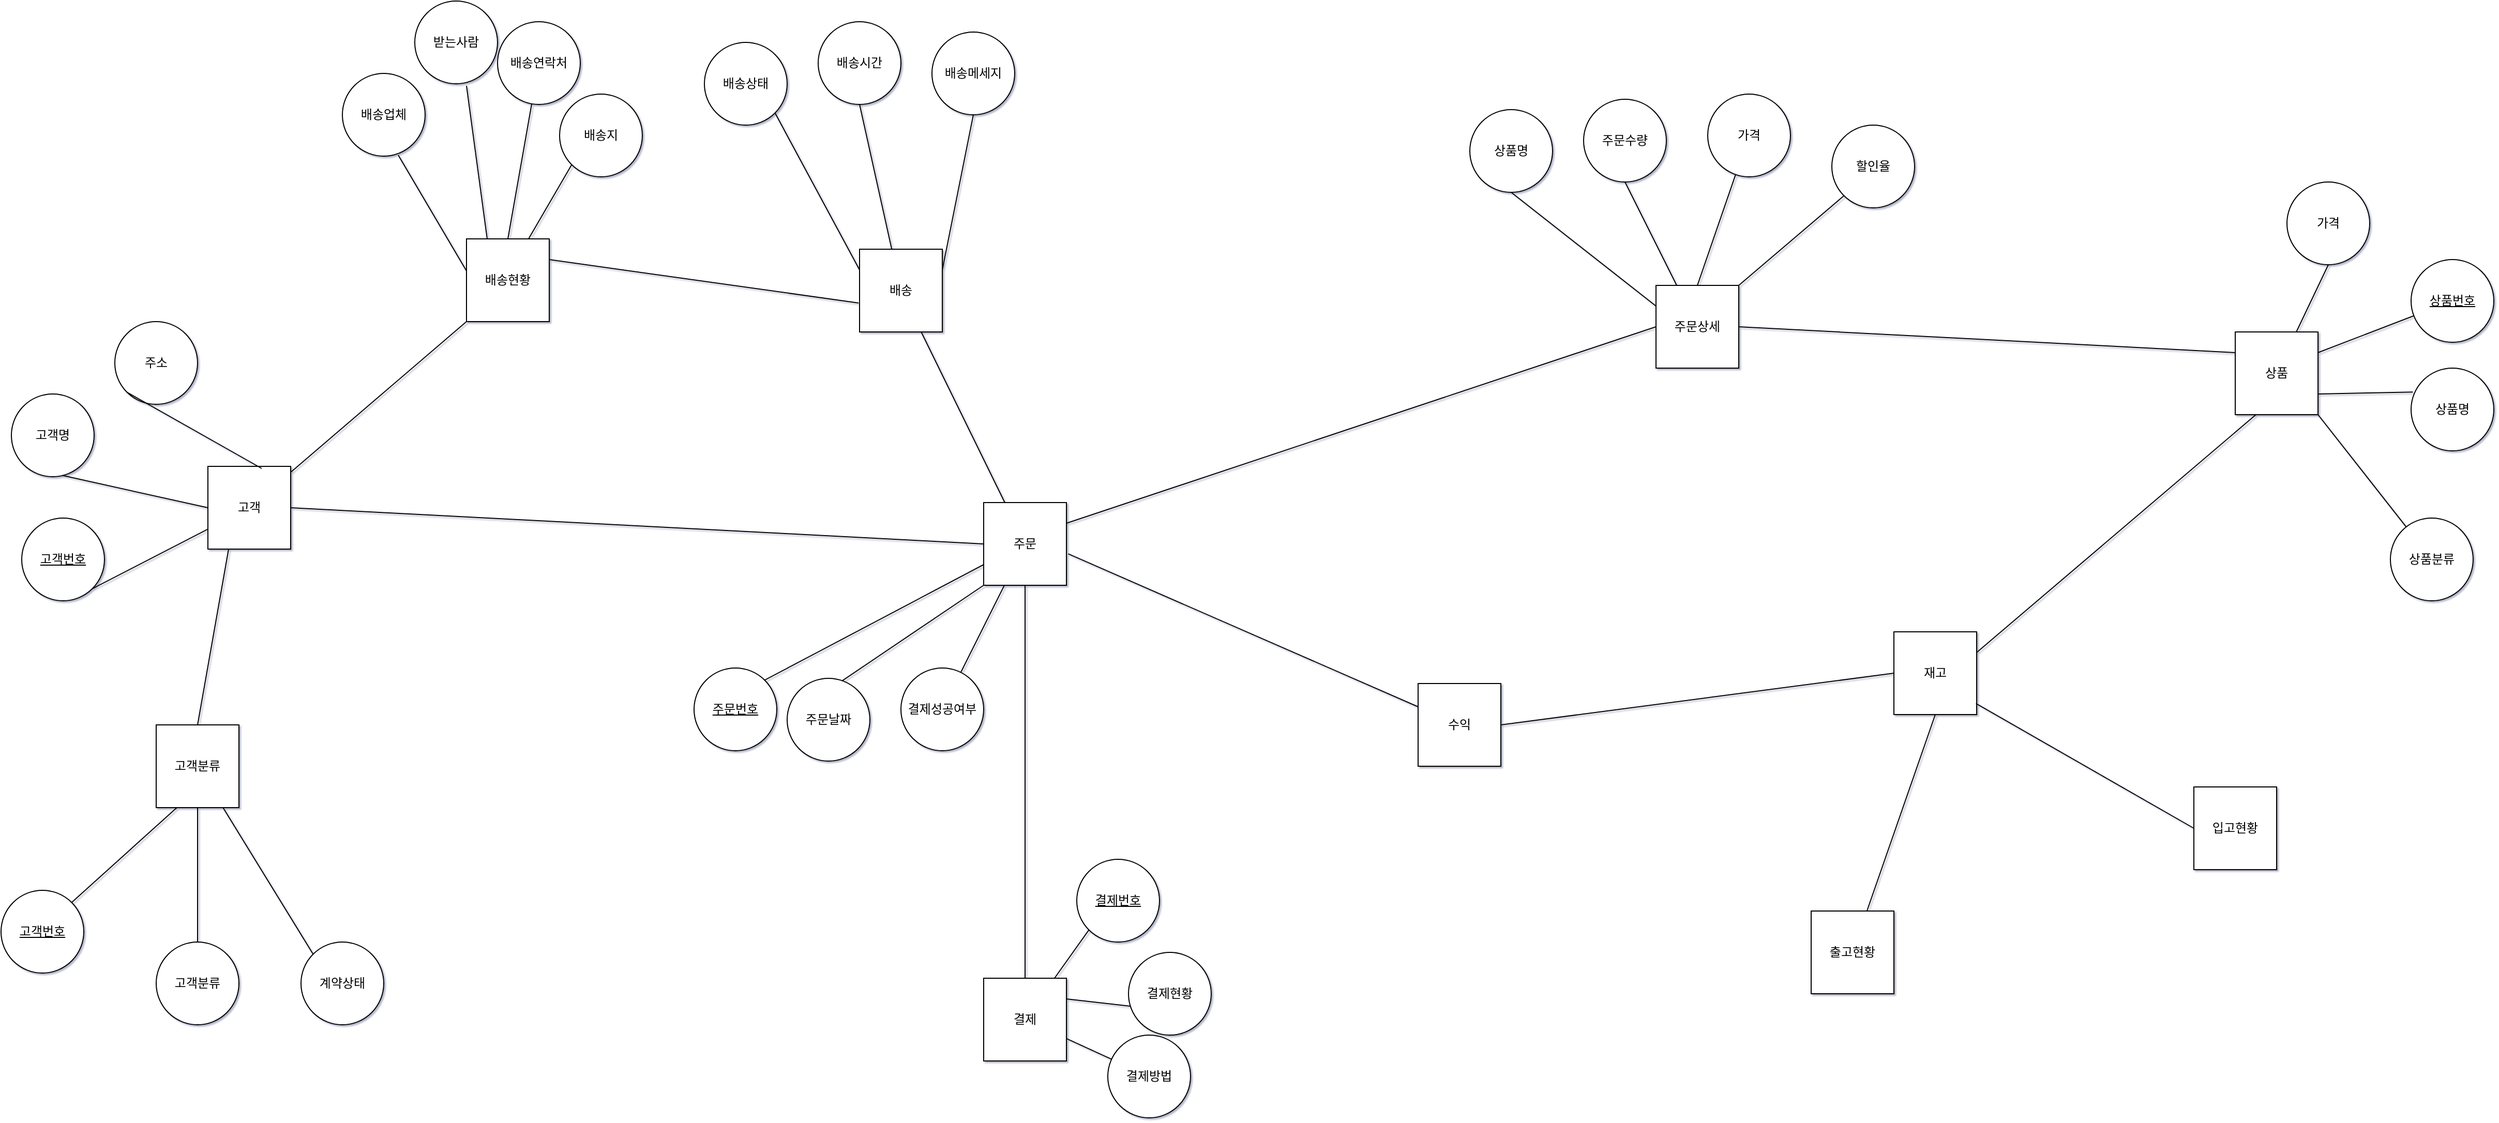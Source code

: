 <mxfile version="13.8.0" type="device"><diagram id="EJXp63v9vr6o3aXzLOra" name="Page-1"><mxGraphModel dx="1403" dy="2407" grid="1" gridSize="10" guides="1" tooltips="1" connect="1" arrows="1" fold="1" page="1" pageScale="1" pageWidth="850" pageHeight="1100" math="0" shadow="1"><root><mxCell id="0"/><mxCell id="1" parent="0"/><mxCell id="nzQ43qBbuXf1HP_rlx86-1" value="상품" style="whiteSpace=wrap;html=1;aspect=fixed;" vertex="1" parent="1"><mxGeometry x="2000" y="-490" width="80" height="80" as="geometry"/></mxCell><mxCell id="nzQ43qBbuXf1HP_rlx86-2" value="상품명" style="ellipse;whiteSpace=wrap;html=1;aspect=fixed;" vertex="1" parent="1"><mxGeometry x="2170" y="-455" width="80" height="80" as="geometry"/></mxCell><mxCell id="nzQ43qBbuXf1HP_rlx86-3" value="&lt;u&gt;상품번호&lt;/u&gt;" style="ellipse;whiteSpace=wrap;html=1;aspect=fixed;" vertex="1" parent="1"><mxGeometry x="2170" y="-560" width="80" height="80" as="geometry"/></mxCell><mxCell id="nzQ43qBbuXf1HP_rlx86-5" value="재고" style="whiteSpace=wrap;html=1;aspect=fixed;" vertex="1" parent="1"><mxGeometry x="1670" y="-200" width="80" height="80" as="geometry"/></mxCell><mxCell id="nzQ43qBbuXf1HP_rlx86-17" value="" style="endArrow=none;html=1;entryX=1;entryY=0.75;entryDx=0;entryDy=0;exitX=0.021;exitY=0.289;exitDx=0;exitDy=0;exitPerimeter=0;" edge="1" parent="1" source="nzQ43qBbuXf1HP_rlx86-2" target="nzQ43qBbuXf1HP_rlx86-1"><mxGeometry width="50" height="50" relative="1" as="geometry"><mxPoint x="2028.284" y="-338.284" as="sourcePoint"/><mxPoint x="2070" y="-400" as="targetPoint"/></mxGeometry></mxCell><mxCell id="nzQ43qBbuXf1HP_rlx86-18" value="" style="endArrow=none;html=1;entryX=1;entryY=0.25;entryDx=0;entryDy=0;" edge="1" parent="1" source="nzQ43qBbuXf1HP_rlx86-3" target="nzQ43qBbuXf1HP_rlx86-1"><mxGeometry width="50" height="50" relative="1" as="geometry"><mxPoint x="1990" y="-390" as="sourcePoint"/><mxPoint x="2010" y="-420" as="targetPoint"/></mxGeometry></mxCell><mxCell id="nzQ43qBbuXf1HP_rlx86-19" value="" style="endArrow=none;html=1;entryX=0.5;entryY=1;entryDx=0;entryDy=0;" edge="1" parent="1" source="nzQ43qBbuXf1HP_rlx86-108" target="nzQ43qBbuXf1HP_rlx86-5"><mxGeometry width="50" height="50" relative="1" as="geometry"><mxPoint x="1754.08" y="-36.56" as="sourcePoint"/><mxPoint x="1600" y="90" as="targetPoint"/></mxGeometry></mxCell><mxCell id="nzQ43qBbuXf1HP_rlx86-20" value="" style="endArrow=none;html=1;exitX=0;exitY=0.5;exitDx=0;exitDy=0;entryX=0.992;entryY=0.867;entryDx=0;entryDy=0;entryPerimeter=0;" edge="1" parent="1" source="nzQ43qBbuXf1HP_rlx86-107" target="nzQ43qBbuXf1HP_rlx86-5"><mxGeometry width="50" height="50" relative="1" as="geometry"><mxPoint x="1810.0" y="-110" as="sourcePoint"/><mxPoint x="1720" y="-110" as="targetPoint"/></mxGeometry></mxCell><mxCell id="nzQ43qBbuXf1HP_rlx86-22" value="고객" style="whiteSpace=wrap;html=1;aspect=fixed;" vertex="1" parent="1"><mxGeometry x="40" y="-360" width="80" height="80" as="geometry"/></mxCell><mxCell id="nzQ43qBbuXf1HP_rlx86-23" value="&lt;u&gt;고객번호&lt;/u&gt;" style="ellipse;whiteSpace=wrap;html=1;aspect=fixed;" vertex="1" parent="1"><mxGeometry x="-140" y="-310" width="80" height="80" as="geometry"/></mxCell><mxCell id="nzQ43qBbuXf1HP_rlx86-24" value="고객명" style="ellipse;whiteSpace=wrap;html=1;aspect=fixed;" vertex="1" parent="1"><mxGeometry x="-150" y="-430" width="80" height="80" as="geometry"/></mxCell><mxCell id="nzQ43qBbuXf1HP_rlx86-25" value="고객분류" style="ellipse;whiteSpace=wrap;html=1;aspect=fixed;" vertex="1" parent="1"><mxGeometry x="-10" y="100" width="80" height="80" as="geometry"/></mxCell><mxCell id="nzQ43qBbuXf1HP_rlx86-27" value="가격" style="ellipse;whiteSpace=wrap;html=1;aspect=fixed;" vertex="1" parent="1"><mxGeometry x="2050" y="-635" width="80" height="80" as="geometry"/></mxCell><mxCell id="nzQ43qBbuXf1HP_rlx86-29" value="" style="endArrow=none;html=1;exitX=0.5;exitY=1;exitDx=0;exitDy=0;" edge="1" parent="1" source="nzQ43qBbuXf1HP_rlx86-27" target="nzQ43qBbuXf1HP_rlx86-1"><mxGeometry width="50" height="50" relative="1" as="geometry"><mxPoint x="1985.917" y="-472.394" as="sourcePoint"/><mxPoint x="2010" y="-460" as="targetPoint"/></mxGeometry></mxCell><mxCell id="nzQ43qBbuXf1HP_rlx86-31" value="" style="endArrow=none;html=1;exitX=1;exitY=1;exitDx=0;exitDy=0;" edge="1" parent="1" source="nzQ43qBbuXf1HP_rlx86-23" target="nzQ43qBbuXf1HP_rlx86-22"><mxGeometry width="50" height="50" relative="1" as="geometry"><mxPoint x="-20" y="-110" as="sourcePoint"/><mxPoint x="-7.273" y="-40" as="targetPoint"/></mxGeometry></mxCell><mxCell id="nzQ43qBbuXf1HP_rlx86-32" value="" style="endArrow=none;html=1;exitX=0.617;exitY=0.985;exitDx=0;exitDy=0;exitPerimeter=0;entryX=0;entryY=0.5;entryDx=0;entryDy=0;" edge="1" parent="1" source="nzQ43qBbuXf1HP_rlx86-24" target="nzQ43qBbuXf1HP_rlx86-22"><mxGeometry width="50" height="50" relative="1" as="geometry"><mxPoint x="-31.716" y="-331.716" as="sourcePoint"/><mxPoint x="50" y="-317.137" as="targetPoint"/></mxGeometry></mxCell><mxCell id="nzQ43qBbuXf1HP_rlx86-33" value="" style="endArrow=none;html=1;" edge="1" parent="1" source="nzQ43qBbuXf1HP_rlx86-25" target="nzQ43qBbuXf1HP_rlx86-97"><mxGeometry width="50" height="50" relative="1" as="geometry"><mxPoint x="29.36" y="-391.2" as="sourcePoint"/><mxPoint x="70" y="-350" as="targetPoint"/></mxGeometry></mxCell><mxCell id="nzQ43qBbuXf1HP_rlx86-34" value="계약상태" style="ellipse;whiteSpace=wrap;html=1;aspect=fixed;" vertex="1" parent="1"><mxGeometry x="130" y="100" width="80" height="80" as="geometry"/></mxCell><mxCell id="nzQ43qBbuXf1HP_rlx86-35" value="" style="endArrow=none;html=1;exitX=0;exitY=0;exitDx=0;exitDy=0;" edge="1" parent="1" source="nzQ43qBbuXf1HP_rlx86-34" target="nzQ43qBbuXf1HP_rlx86-97"><mxGeometry width="50" height="50" relative="1" as="geometry"><mxPoint x="171.716" y="-351.716" as="sourcePoint"/><mxPoint x="110" y="-350" as="targetPoint"/></mxGeometry></mxCell><mxCell id="nzQ43qBbuXf1HP_rlx86-36" value="주문" style="whiteSpace=wrap;html=1;aspect=fixed;" vertex="1" parent="1"><mxGeometry x="790" y="-325" width="80" height="80" as="geometry"/></mxCell><mxCell id="nzQ43qBbuXf1HP_rlx86-37" value="결제" style="whiteSpace=wrap;html=1;aspect=fixed;" vertex="1" parent="1"><mxGeometry x="790" y="135" width="80" height="80" as="geometry"/></mxCell><mxCell id="nzQ43qBbuXf1HP_rlx86-38" value="배송" style="whiteSpace=wrap;html=1;aspect=fixed;" vertex="1" parent="1"><mxGeometry x="670" y="-570" width="80" height="80" as="geometry"/></mxCell><mxCell id="nzQ43qBbuXf1HP_rlx86-39" value="배송상태" style="ellipse;whiteSpace=wrap;html=1;aspect=fixed;" vertex="1" parent="1"><mxGeometry x="520" y="-770" width="80" height="80" as="geometry"/></mxCell><mxCell id="nzQ43qBbuXf1HP_rlx86-40" value="배송시간" style="ellipse;whiteSpace=wrap;html=1;aspect=fixed;" vertex="1" parent="1"><mxGeometry x="630" y="-790" width="80" height="80" as="geometry"/></mxCell><mxCell id="nzQ43qBbuXf1HP_rlx86-41" value="배송메세지" style="ellipse;whiteSpace=wrap;html=1;aspect=fixed;" vertex="1" parent="1"><mxGeometry x="740" y="-780" width="80" height="80" as="geometry"/></mxCell><mxCell id="nzQ43qBbuXf1HP_rlx86-42" value="수익" style="whiteSpace=wrap;html=1;aspect=fixed;" vertex="1" parent="1"><mxGeometry x="1210" y="-150" width="80" height="80" as="geometry"/></mxCell><mxCell id="nzQ43qBbuXf1HP_rlx86-43" value="" style="endArrow=none;html=1;entryX=1;entryY=1;entryDx=0;entryDy=0;exitX=0;exitY=0.25;exitDx=0;exitDy=0;" edge="1" parent="1" source="nzQ43qBbuXf1HP_rlx86-38" target="nzQ43qBbuXf1HP_rlx86-39"><mxGeometry width="50" height="50" relative="1" as="geometry"><mxPoint x="500" y="-410" as="sourcePoint"/><mxPoint x="550" y="-460" as="targetPoint"/></mxGeometry></mxCell><mxCell id="nzQ43qBbuXf1HP_rlx86-44" value="" style="endArrow=none;html=1;entryX=0.5;entryY=1;entryDx=0;entryDy=0;" edge="1" parent="1" source="nzQ43qBbuXf1HP_rlx86-38" target="nzQ43qBbuXf1HP_rlx86-40"><mxGeometry width="50" height="50" relative="1" as="geometry"><mxPoint x="580" y="-640" as="sourcePoint"/><mxPoint x="511.68" y="-679.04" as="targetPoint"/></mxGeometry></mxCell><mxCell id="nzQ43qBbuXf1HP_rlx86-45" value="" style="endArrow=none;html=1;entryX=0.5;entryY=1;entryDx=0;entryDy=0;exitX=1;exitY=0.25;exitDx=0;exitDy=0;" edge="1" parent="1" source="nzQ43qBbuXf1HP_rlx86-38" target="nzQ43qBbuXf1HP_rlx86-41"><mxGeometry width="50" height="50" relative="1" as="geometry"><mxPoint x="610" y="-660" as="sourcePoint"/><mxPoint x="600" y="-700" as="targetPoint"/></mxGeometry></mxCell><mxCell id="nzQ43qBbuXf1HP_rlx86-48" value="" style="endArrow=none;html=1;entryX=0;entryY=0.5;entryDx=0;entryDy=0;exitX=1;exitY=0.5;exitDx=0;exitDy=0;" edge="1" parent="1" source="nzQ43qBbuXf1HP_rlx86-22" target="nzQ43qBbuXf1HP_rlx86-36"><mxGeometry width="50" height="50" relative="1" as="geometry"><mxPoint x="310" y="320" as="sourcePoint"/><mxPoint x="390" y="40" as="targetPoint"/></mxGeometry></mxCell><mxCell id="nzQ43qBbuXf1HP_rlx86-49" value="" style="endArrow=none;html=1;entryX=0.5;entryY=1;entryDx=0;entryDy=0;exitX=0.5;exitY=0;exitDx=0;exitDy=0;" edge="1" parent="1" source="nzQ43qBbuXf1HP_rlx86-37" target="nzQ43qBbuXf1HP_rlx86-36"><mxGeometry width="50" height="50" relative="1" as="geometry"><mxPoint x="830" y="300" as="sourcePoint"/><mxPoint x="840" y="-150" as="targetPoint"/></mxGeometry></mxCell><mxCell id="nzQ43qBbuXf1HP_rlx86-51" value="주소" style="ellipse;whiteSpace=wrap;html=1;aspect=fixed;" vertex="1" parent="1"><mxGeometry x="-50" y="-500" width="80" height="80" as="geometry"/></mxCell><mxCell id="nzQ43qBbuXf1HP_rlx86-53" value="배송현황" style="whiteSpace=wrap;html=1;aspect=fixed;" vertex="1" parent="1"><mxGeometry x="290" y="-580" width="80" height="80" as="geometry"/></mxCell><mxCell id="nzQ43qBbuXf1HP_rlx86-54" value="" style="endArrow=none;html=1;entryX=0.65;entryY=0.025;entryDx=0;entryDy=0;entryPerimeter=0;exitX=0;exitY=1;exitDx=0;exitDy=0;" edge="1" parent="1" source="nzQ43qBbuXf1HP_rlx86-51" target="nzQ43qBbuXf1HP_rlx86-22"><mxGeometry width="50" height="50" relative="1" as="geometry"><mxPoint x="50" y="-470" as="sourcePoint"/><mxPoint x="81.12" y="-350.8" as="targetPoint"/></mxGeometry></mxCell><mxCell id="nzQ43qBbuXf1HP_rlx86-55" value="" style="endArrow=none;html=1;entryX=0;entryY=1;entryDx=0;entryDy=0;" edge="1" parent="1" source="nzQ43qBbuXf1HP_rlx86-22" target="nzQ43qBbuXf1HP_rlx86-53"><mxGeometry width="50" height="50" relative="1" as="geometry"><mxPoint x="410" y="-400" as="sourcePoint"/><mxPoint x="460" y="-450" as="targetPoint"/></mxGeometry></mxCell><mxCell id="nzQ43qBbuXf1HP_rlx86-56" value="" style="endArrow=none;html=1;entryX=-0.012;entryY=0.65;entryDx=0;entryDy=0;entryPerimeter=0;exitX=1;exitY=0.25;exitDx=0;exitDy=0;" edge="1" parent="1" source="nzQ43qBbuXf1HP_rlx86-53" target="nzQ43qBbuXf1HP_rlx86-38"><mxGeometry width="50" height="50" relative="1" as="geometry"><mxPoint x="130" y="-344.286" as="sourcePoint"/><mxPoint x="300" y="-490" as="targetPoint"/></mxGeometry></mxCell><mxCell id="nzQ43qBbuXf1HP_rlx86-57" value="결제현황" style="ellipse;whiteSpace=wrap;html=1;aspect=fixed;" vertex="1" parent="1"><mxGeometry x="930" y="110" width="80" height="80" as="geometry"/></mxCell><mxCell id="nzQ43qBbuXf1HP_rlx86-58" value="결제방법" style="ellipse;whiteSpace=wrap;html=1;aspect=fixed;" vertex="1" parent="1"><mxGeometry x="910" y="190" width="80" height="80" as="geometry"/></mxCell><mxCell id="nzQ43qBbuXf1HP_rlx86-59" value="&lt;u&gt;결제번호&lt;/u&gt;" style="ellipse;whiteSpace=wrap;html=1;aspect=fixed;" vertex="1" parent="1"><mxGeometry x="880" y="20" width="80" height="80" as="geometry"/></mxCell><mxCell id="nzQ43qBbuXf1HP_rlx86-60" value="배송업체" style="ellipse;whiteSpace=wrap;html=1;aspect=fixed;" vertex="1" parent="1"><mxGeometry x="170" y="-740" width="80" height="80" as="geometry"/></mxCell><mxCell id="nzQ43qBbuXf1HP_rlx86-61" value="받는사람" style="ellipse;whiteSpace=wrap;html=1;aspect=fixed;" vertex="1" parent="1"><mxGeometry x="240" y="-810" width="80" height="80" as="geometry"/></mxCell><mxCell id="nzQ43qBbuXf1HP_rlx86-62" value="배송연락처" style="ellipse;whiteSpace=wrap;html=1;aspect=fixed;" vertex="1" parent="1"><mxGeometry x="320" y="-790" width="80" height="80" as="geometry"/></mxCell><mxCell id="nzQ43qBbuXf1HP_rlx86-63" value="배송지" style="ellipse;whiteSpace=wrap;html=1;aspect=fixed;" vertex="1" parent="1"><mxGeometry x="380" y="-720" width="80" height="80" as="geometry"/></mxCell><mxCell id="nzQ43qBbuXf1HP_rlx86-64" value="" style="endArrow=none;html=1;entryX=0.675;entryY=0.988;entryDx=0;entryDy=0;exitX=0;exitY=0.388;exitDx=0;exitDy=0;entryPerimeter=0;exitPerimeter=0;" edge="1" parent="1" source="nzQ43qBbuXf1HP_rlx86-53" target="nzQ43qBbuXf1HP_rlx86-60"><mxGeometry width="50" height="50" relative="1" as="geometry"><mxPoint x="580" y="-640" as="sourcePoint"/><mxPoint x="598.284" y="-691.716" as="targetPoint"/></mxGeometry></mxCell><mxCell id="nzQ43qBbuXf1HP_rlx86-65" value="" style="endArrow=none;html=1;entryX=0.625;entryY=1.025;entryDx=0;entryDy=0;entryPerimeter=0;exitX=0.25;exitY=0;exitDx=0;exitDy=0;" edge="1" parent="1" source="nzQ43qBbuXf1HP_rlx86-53" target="nzQ43qBbuXf1HP_rlx86-61"><mxGeometry width="50" height="50" relative="1" as="geometry"><mxPoint x="310" y="-590" as="sourcePoint"/><mxPoint x="234" y="-650.96" as="targetPoint"/></mxGeometry></mxCell><mxCell id="nzQ43qBbuXf1HP_rlx86-66" value="" style="endArrow=none;html=1;exitX=0.5;exitY=0;exitDx=0;exitDy=0;" edge="1" parent="1" source="nzQ43qBbuXf1HP_rlx86-53" target="nzQ43qBbuXf1HP_rlx86-62"><mxGeometry width="50" height="50" relative="1" as="geometry"><mxPoint x="320" y="-570" as="sourcePoint"/><mxPoint x="300" y="-718" as="targetPoint"/></mxGeometry></mxCell><mxCell id="nzQ43qBbuXf1HP_rlx86-67" value="" style="endArrow=none;html=1;exitX=0.75;exitY=0;exitDx=0;exitDy=0;entryX=0;entryY=1;entryDx=0;entryDy=0;" edge="1" parent="1" source="nzQ43qBbuXf1HP_rlx86-53" target="nzQ43qBbuXf1HP_rlx86-63"><mxGeometry width="50" height="50" relative="1" as="geometry"><mxPoint x="340" y="-570" as="sourcePoint"/><mxPoint x="363.049" y="-700.609" as="targetPoint"/></mxGeometry></mxCell><mxCell id="nzQ43qBbuXf1HP_rlx86-70" value="" style="endArrow=none;html=1;entryX=1.021;entryY=0.62;entryDx=0;entryDy=0;entryPerimeter=0;" edge="1" parent="1" source="nzQ43qBbuXf1HP_rlx86-42" target="nzQ43qBbuXf1HP_rlx86-36"><mxGeometry width="50" height="50" relative="1" as="geometry"><mxPoint x="130" y="-310.0" as="sourcePoint"/><mxPoint x="800" y="-275.0" as="targetPoint"/></mxGeometry></mxCell><mxCell id="nzQ43qBbuXf1HP_rlx86-71" value="" style="endArrow=none;html=1;entryX=0;entryY=0.5;entryDx=0;entryDy=0;exitX=1;exitY=0.5;exitDx=0;exitDy=0;" edge="1" parent="1" source="nzQ43qBbuXf1HP_rlx86-42" target="nzQ43qBbuXf1HP_rlx86-5"><mxGeometry width="50" height="50" relative="1" as="geometry"><mxPoint x="1250" y="-312.927" as="sourcePoint"/><mxPoint x="1620" y="-525.0" as="targetPoint"/></mxGeometry></mxCell><mxCell id="nzQ43qBbuXf1HP_rlx86-72" value="" style="endArrow=none;html=1;entryX=0.25;entryY=1;entryDx=0;entryDy=0;exitX=1;exitY=0.25;exitDx=0;exitDy=0;" edge="1" parent="1" source="nzQ43qBbuXf1HP_rlx86-5" target="nzQ43qBbuXf1HP_rlx86-1"><mxGeometry width="50" height="50" relative="1" as="geometry"><mxPoint x="1550" y="-205" as="sourcePoint"/><mxPoint x="1980" y="-65" as="targetPoint"/></mxGeometry></mxCell><mxCell id="nzQ43qBbuXf1HP_rlx86-73" value="" style="endArrow=none;html=1;entryX=0;entryY=1;entryDx=0;entryDy=0;" edge="1" parent="1" source="nzQ43qBbuXf1HP_rlx86-37" target="nzQ43qBbuXf1HP_rlx86-59"><mxGeometry width="50" height="50" relative="1" as="geometry"><mxPoint x="1010" y="220" as="sourcePoint"/><mxPoint x="1060" y="170" as="targetPoint"/></mxGeometry></mxCell><mxCell id="nzQ43qBbuXf1HP_rlx86-74" value="" style="endArrow=none;html=1;entryX=0.019;entryY=0.65;entryDx=0;entryDy=0;entryPerimeter=0;exitX=1;exitY=0.25;exitDx=0;exitDy=0;" edge="1" parent="1" source="nzQ43qBbuXf1HP_rlx86-37" target="nzQ43qBbuXf1HP_rlx86-57"><mxGeometry width="50" height="50" relative="1" as="geometry"><mxPoint x="870" y="146" as="sourcePoint"/><mxPoint x="901.963" y="98.529" as="targetPoint"/></mxGeometry></mxCell><mxCell id="nzQ43qBbuXf1HP_rlx86-75" value="" style="endArrow=none;html=1;" edge="1" parent="1" source="nzQ43qBbuXf1HP_rlx86-37" target="nzQ43qBbuXf1HP_rlx86-58"><mxGeometry width="50" height="50" relative="1" as="geometry"><mxPoint x="880" y="165" as="sourcePoint"/><mxPoint x="937.36" y="156.16" as="targetPoint"/></mxGeometry></mxCell><mxCell id="nzQ43qBbuXf1HP_rlx86-76" value="" style="endArrow=none;html=1;entryX=0;entryY=0.25;entryDx=0;entryDy=0;exitX=1;exitY=0.5;exitDx=0;exitDy=0;" edge="1" parent="1" source="nzQ43qBbuXf1HP_rlx86-77" target="nzQ43qBbuXf1HP_rlx86-1"><mxGeometry width="50" height="50" relative="1" as="geometry"><mxPoint x="1510" y="-470" as="sourcePoint"/><mxPoint x="2010" y="-440" as="targetPoint"/></mxGeometry></mxCell><mxCell id="nzQ43qBbuXf1HP_rlx86-77" value="주문상세" style="whiteSpace=wrap;html=1;aspect=fixed;" vertex="1" parent="1"><mxGeometry x="1440" y="-535" width="80" height="80" as="geometry"/></mxCell><mxCell id="nzQ43qBbuXf1HP_rlx86-78" value="" style="endArrow=none;html=1;entryX=0;entryY=0.5;entryDx=0;entryDy=0;exitX=1;exitY=0.25;exitDx=0;exitDy=0;" edge="1" parent="1" source="nzQ43qBbuXf1HP_rlx86-36" target="nzQ43qBbuXf1HP_rlx86-77"><mxGeometry width="50" height="50" relative="1" as="geometry"><mxPoint x="1530" y="-485" as="sourcePoint"/><mxPoint x="2010" y="-460" as="targetPoint"/></mxGeometry></mxCell><mxCell id="nzQ43qBbuXf1HP_rlx86-79" value="&lt;u&gt;주문번호&lt;/u&gt;" style="ellipse;whiteSpace=wrap;html=1;aspect=fixed;" vertex="1" parent="1"><mxGeometry x="510" y="-165" width="80" height="80" as="geometry"/></mxCell><mxCell id="nzQ43qBbuXf1HP_rlx86-80" value="주문날짜" style="ellipse;whiteSpace=wrap;html=1;aspect=fixed;" vertex="1" parent="1"><mxGeometry x="600" y="-155" width="80" height="80" as="geometry"/></mxCell><mxCell id="nzQ43qBbuXf1HP_rlx86-81" value="결제성공여부" style="ellipse;whiteSpace=wrap;html=1;aspect=fixed;" vertex="1" parent="1"><mxGeometry x="710" y="-165" width="80" height="80" as="geometry"/></mxCell><mxCell id="nzQ43qBbuXf1HP_rlx86-83" value="상품명" style="ellipse;whiteSpace=wrap;html=1;aspect=fixed;" vertex="1" parent="1"><mxGeometry x="1260" y="-705" width="80" height="80" as="geometry"/></mxCell><mxCell id="nzQ43qBbuXf1HP_rlx86-84" value="주문수량" style="ellipse;whiteSpace=wrap;html=1;aspect=fixed;" vertex="1" parent="1"><mxGeometry x="1370" y="-715" width="80" height="80" as="geometry"/></mxCell><mxCell id="nzQ43qBbuXf1HP_rlx86-85" value="가격" style="ellipse;whiteSpace=wrap;html=1;aspect=fixed;" vertex="1" parent="1"><mxGeometry x="1490" y="-720" width="80" height="80" as="geometry"/></mxCell><mxCell id="nzQ43qBbuXf1HP_rlx86-86" value="할인율" style="ellipse;whiteSpace=wrap;html=1;aspect=fixed;" vertex="1" parent="1"><mxGeometry x="1610" y="-690" width="80" height="80" as="geometry"/></mxCell><mxCell id="nzQ43qBbuXf1HP_rlx86-89" value="" style="endArrow=none;html=1;exitX=0;exitY=0.75;exitDx=0;exitDy=0;entryX=1;entryY=0;entryDx=0;entryDy=0;" edge="1" parent="1" source="nzQ43qBbuXf1HP_rlx86-36" target="nzQ43qBbuXf1HP_rlx86-79"><mxGeometry width="50" height="50" relative="1" as="geometry"><mxPoint x="880" y="-466.563" as="sourcePoint"/><mxPoint x="923.556" y="-446.487" as="targetPoint"/></mxGeometry></mxCell><mxCell id="nzQ43qBbuXf1HP_rlx86-90" value="" style="endArrow=none;html=1;entryX=0.664;entryY=0.03;entryDx=0;entryDy=0;entryPerimeter=0;exitX=0;exitY=1;exitDx=0;exitDy=0;" edge="1" parent="1" source="nzQ43qBbuXf1HP_rlx86-36" target="nzQ43qBbuXf1HP_rlx86-80"><mxGeometry width="50" height="50" relative="1" as="geometry"><mxPoint x="800" y="-220" as="sourcePoint"/><mxPoint x="588.284" y="-143.284" as="targetPoint"/></mxGeometry></mxCell><mxCell id="nzQ43qBbuXf1HP_rlx86-91" value="" style="endArrow=none;html=1;exitX=0.25;exitY=1;exitDx=0;exitDy=0;" edge="1" parent="1" source="nzQ43qBbuXf1HP_rlx86-36" target="nzQ43qBbuXf1HP_rlx86-81"><mxGeometry width="50" height="50" relative="1" as="geometry"><mxPoint x="800" y="-235" as="sourcePoint"/><mxPoint x="663.12" y="-142.6" as="targetPoint"/></mxGeometry></mxCell><mxCell id="nzQ43qBbuXf1HP_rlx86-93" value="" style="endArrow=none;html=1;entryX=0;entryY=0.25;entryDx=0;entryDy=0;exitX=0.5;exitY=1;exitDx=0;exitDy=0;" edge="1" parent="1" source="nzQ43qBbuXf1HP_rlx86-83" target="nzQ43qBbuXf1HP_rlx86-77"><mxGeometry width="50" height="50" relative="1" as="geometry"><mxPoint x="880" y="-295" as="sourcePoint"/><mxPoint x="1450" y="-485" as="targetPoint"/></mxGeometry></mxCell><mxCell id="nzQ43qBbuXf1HP_rlx86-94" value="" style="endArrow=none;html=1;entryX=0.25;entryY=0;entryDx=0;entryDy=0;exitX=0.5;exitY=1;exitDx=0;exitDy=0;" edge="1" parent="1" source="nzQ43qBbuXf1HP_rlx86-84" target="nzQ43qBbuXf1HP_rlx86-77"><mxGeometry width="50" height="50" relative="1" as="geometry"><mxPoint x="1310" y="-615" as="sourcePoint"/><mxPoint x="1450" y="-505" as="targetPoint"/></mxGeometry></mxCell><mxCell id="nzQ43qBbuXf1HP_rlx86-95" value="" style="endArrow=none;html=1;entryX=0.5;entryY=0;entryDx=0;entryDy=0;" edge="1" parent="1" source="nzQ43qBbuXf1HP_rlx86-85" target="nzQ43qBbuXf1HP_rlx86-77"><mxGeometry width="50" height="50" relative="1" as="geometry"><mxPoint x="1420" y="-625" as="sourcePoint"/><mxPoint x="1470" y="-525" as="targetPoint"/></mxGeometry></mxCell><mxCell id="nzQ43qBbuXf1HP_rlx86-96" value="" style="endArrow=none;html=1;entryX=1;entryY=0;entryDx=0;entryDy=0;exitX=0;exitY=1;exitDx=0;exitDy=0;" edge="1" parent="1" source="nzQ43qBbuXf1HP_rlx86-86" target="nzQ43qBbuXf1HP_rlx86-77"><mxGeometry width="50" height="50" relative="1" as="geometry"><mxPoint x="1526.903" y="-632.205" as="sourcePoint"/><mxPoint x="1490" y="-525" as="targetPoint"/></mxGeometry></mxCell><mxCell id="nzQ43qBbuXf1HP_rlx86-97" value="고객분류&lt;br&gt;" style="whiteSpace=wrap;html=1;aspect=fixed;" vertex="1" parent="1"><mxGeometry x="-10" y="-110" width="80" height="80" as="geometry"/></mxCell><mxCell id="nzQ43qBbuXf1HP_rlx86-98" value="&lt;u&gt;고객번호&lt;/u&gt;" style="ellipse;whiteSpace=wrap;html=1;aspect=fixed;" vertex="1" parent="1"><mxGeometry x="-160" y="50" width="80" height="80" as="geometry"/></mxCell><mxCell id="nzQ43qBbuXf1HP_rlx86-99" value="" style="endArrow=none;html=1;entryX=0.25;entryY=1;entryDx=0;entryDy=0;exitX=1;exitY=0;exitDx=0;exitDy=0;" edge="1" parent="1" source="nzQ43qBbuXf1HP_rlx86-98" target="nzQ43qBbuXf1HP_rlx86-97"><mxGeometry width="50" height="50" relative="1" as="geometry"><mxPoint x="40" y="110" as="sourcePoint"/><mxPoint x="40" y="-20" as="targetPoint"/></mxGeometry></mxCell><mxCell id="nzQ43qBbuXf1HP_rlx86-100" value="" style="endArrow=none;html=1;exitX=0.5;exitY=0;exitDx=0;exitDy=0;entryX=0.25;entryY=1;entryDx=0;entryDy=0;" edge="1" parent="1" source="nzQ43qBbuXf1HP_rlx86-97" target="nzQ43qBbuXf1HP_rlx86-22"><mxGeometry width="50" height="50" relative="1" as="geometry"><mxPoint x="-61.716" y="-231.716" as="sourcePoint"/><mxPoint x="50" y="-289.36" as="targetPoint"/></mxGeometry></mxCell><mxCell id="nzQ43qBbuXf1HP_rlx86-103" value="" style="endArrow=none;html=1;" edge="1" parent="1" source="nzQ43qBbuXf1HP_rlx86-38" target="nzQ43qBbuXf1HP_rlx86-36"><mxGeometry width="50" height="50" relative="1" as="geometry"><mxPoint x="380" y="-550" as="sourcePoint"/><mxPoint x="679.04" y="-508" as="targetPoint"/></mxGeometry></mxCell><mxCell id="nzQ43qBbuXf1HP_rlx86-105" value="상품분류" style="ellipse;whiteSpace=wrap;html=1;aspect=fixed;" vertex="1" parent="1"><mxGeometry x="2150" y="-310" width="80" height="80" as="geometry"/></mxCell><mxCell id="nzQ43qBbuXf1HP_rlx86-106" value="" style="endArrow=none;html=1;entryX=1;entryY=1;entryDx=0;entryDy=0;" edge="1" parent="1" source="nzQ43qBbuXf1HP_rlx86-105" target="nzQ43qBbuXf1HP_rlx86-1"><mxGeometry width="50" height="50" relative="1" as="geometry"><mxPoint x="2182.646" y="-495.694" as="sourcePoint"/><mxPoint x="2090.0" y="-460" as="targetPoint"/></mxGeometry></mxCell><mxCell id="nzQ43qBbuXf1HP_rlx86-107" value="입고현황&lt;span style=&quot;color: rgba(0 , 0 , 0 , 0) ; font-family: monospace ; font-size: 0px&quot;&gt;%3CmxGraphModel%3E%3Croot%3E%3CmxCell%20id%3D%220%22%2F%3E%3CmxCell%20id%3D%221%22%20parent%3D%220%22%2F%3E%3CmxCell%20id%3D%222%22%20value%3D%22%EC%9E%AC%EA%B3%A0%22%20style%3D%22whiteSpace%3Dwrap%3Bhtml%3D1%3Baspect%3Dfixed%3B%22%20vertex%3D%221%22%20parent%3D%221%22%3E%3CmxGeometry%20x%3D%221670%22%20y%3D%22-200%22%20width%3D%2280%22%20height%3D%2280%22%20as%3D%22geometry%22%2F%3E%3C%2FmxCell%3E%3C%2Froot%3E%3C%2FmxGraphModel%3E&lt;/span&gt;" style="whiteSpace=wrap;html=1;aspect=fixed;" vertex="1" parent="1"><mxGeometry x="1960" y="-50" width="80" height="80" as="geometry"/></mxCell><mxCell id="nzQ43qBbuXf1HP_rlx86-108" value="출고현황" style="whiteSpace=wrap;html=1;aspect=fixed;" vertex="1" parent="1"><mxGeometry x="1590" y="70" width="80" height="80" as="geometry"/></mxCell></root></mxGraphModel></diagram></mxfile>